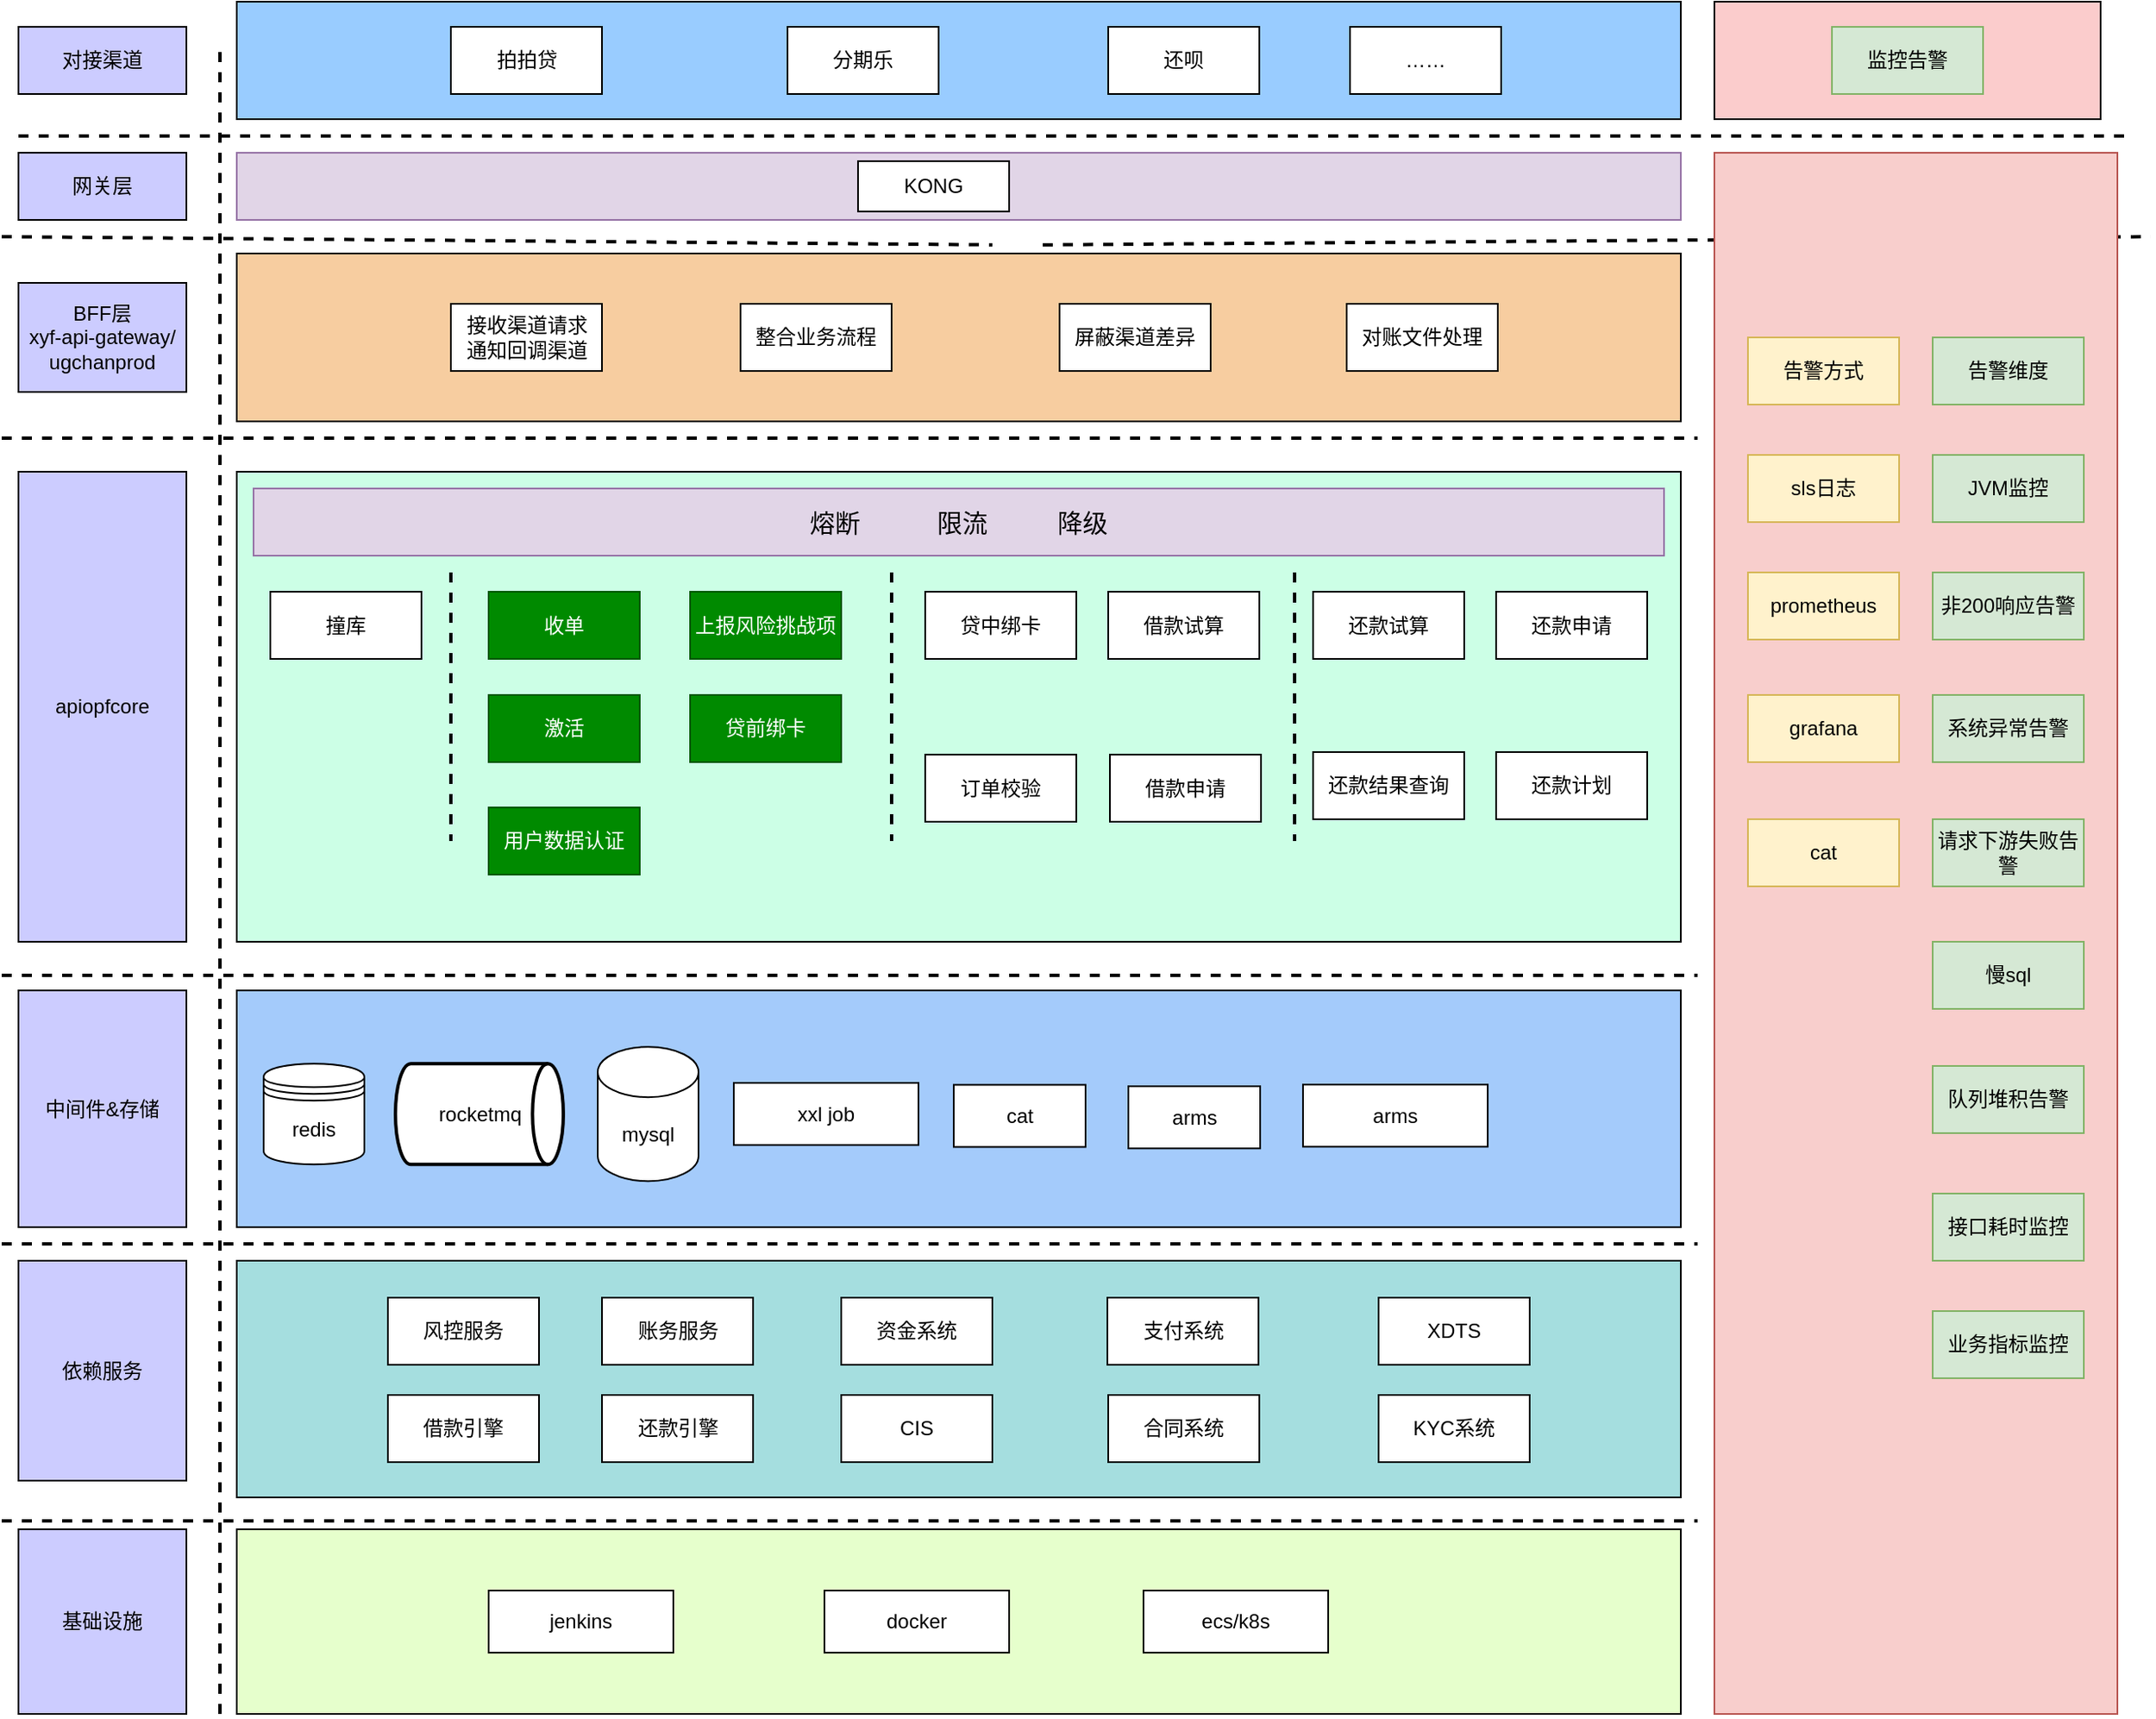 <mxfile version="25.0.3">
  <diagram name="第 1 页" id="qSHZ132XhwIVSCJFN-Bp">
    <mxGraphModel dx="2547" dy="1060" grid="1" gridSize="10" guides="1" tooltips="1" connect="1" arrows="1" fold="1" page="1" pageScale="1" pageWidth="827" pageHeight="1169" math="0" shadow="0">
      <root>
        <mxCell id="0" />
        <mxCell id="1" parent="0" />
        <mxCell id="1Qo5zKgvzGwFc_g5c8-L-1" value="" style="endArrow=none;dashed=1;html=1;rounded=0;strokeWidth=2;" edge="1" parent="1">
          <mxGeometry width="50" height="50" relative="1" as="geometry">
            <mxPoint x="-290" y="880" as="sourcePoint" />
            <mxPoint x="720" y="880" as="targetPoint" />
          </mxGeometry>
        </mxCell>
        <mxCell id="1Qo5zKgvzGwFc_g5c8-L-2" value="" style="rounded=0;whiteSpace=wrap;html=1;fillColor=#99CCFF;" vertex="1" parent="1">
          <mxGeometry x="-150" y="300" width="860" height="70" as="geometry" />
        </mxCell>
        <mxCell id="1Qo5zKgvzGwFc_g5c8-L-3" value="拍拍贷" style="rounded=0;whiteSpace=wrap;html=1;" vertex="1" parent="1">
          <mxGeometry x="-22.5" y="315" width="90" height="40" as="geometry" />
        </mxCell>
        <mxCell id="1Qo5zKgvzGwFc_g5c8-L-4" value="分期乐" style="rounded=0;whiteSpace=wrap;html=1;" vertex="1" parent="1">
          <mxGeometry x="178" y="315" width="90" height="40" as="geometry" />
        </mxCell>
        <mxCell id="1Qo5zKgvzGwFc_g5c8-L-5" value="" style="endArrow=none;dashed=1;html=1;rounded=0;strokeWidth=2;" edge="1" parent="1">
          <mxGeometry width="50" height="50" relative="1" as="geometry">
            <mxPoint x="330" y="444.889" as="sourcePoint" />
            <mxPoint x="990" y="440" as="targetPoint" />
          </mxGeometry>
        </mxCell>
        <mxCell id="1Qo5zKgvzGwFc_g5c8-L-6" value="" style="endArrow=none;dashed=1;html=1;rounded=0;strokeWidth=2;" edge="1" parent="1">
          <mxGeometry width="50" height="50" relative="1" as="geometry">
            <mxPoint x="-160" y="330" as="sourcePoint" />
            <mxPoint x="-160" y="1320" as="targetPoint" />
          </mxGeometry>
        </mxCell>
        <mxCell id="1Qo5zKgvzGwFc_g5c8-L-7" value="BFF层 &lt;br&gt;xyf-api-gateway/&lt;div&gt;ugchanprod&lt;/div&gt;" style="rounded=0;whiteSpace=wrap;html=1;fillColor=#CCCCFF;" vertex="1" parent="1">
          <mxGeometry x="-280" y="467.5" width="100" height="65" as="geometry" />
        </mxCell>
        <mxCell id="1Qo5zKgvzGwFc_g5c8-L-8" value="" style="rounded=0;whiteSpace=wrap;html=1;fillColor=#F7CDA0;" vertex="1" parent="1">
          <mxGeometry x="-150" y="450" width="860" height="100" as="geometry" />
        </mxCell>
        <mxCell id="1Qo5zKgvzGwFc_g5c8-L-9" value="" style="endArrow=none;dashed=1;html=1;rounded=0;strokeWidth=2;" edge="1" parent="1">
          <mxGeometry width="50" height="50" relative="1" as="geometry">
            <mxPoint x="-290" y="560" as="sourcePoint" />
            <mxPoint x="720" y="560" as="targetPoint" />
          </mxGeometry>
        </mxCell>
        <mxCell id="1Qo5zKgvzGwFc_g5c8-L-10" value="apiopfcore" style="rounded=0;whiteSpace=wrap;html=1;fillColor=#CCCCFF;" vertex="1" parent="1">
          <mxGeometry x="-280" y="580" width="100" height="280" as="geometry" />
        </mxCell>
        <mxCell id="1Qo5zKgvzGwFc_g5c8-L-11" value="" style="rounded=0;whiteSpace=wrap;html=1;fillColor=#FBCCCC;" vertex="1" parent="1">
          <mxGeometry x="730" y="300" width="230" height="70" as="geometry" />
        </mxCell>
        <mxCell id="1Qo5zKgvzGwFc_g5c8-L-12" value="监控告警" style="rounded=0;whiteSpace=wrap;html=1;fillColor=#d5e8d4;strokeColor=#82b366;" vertex="1" parent="1">
          <mxGeometry x="800" y="315" width="90" height="40" as="geometry" />
        </mxCell>
        <mxCell id="1Qo5zKgvzGwFc_g5c8-L-13" value="" style="rounded=0;whiteSpace=wrap;html=1;fillColor=#CCFFE6;" vertex="1" parent="1">
          <mxGeometry x="-150" y="580" width="860" height="280" as="geometry" />
        </mxCell>
        <mxCell id="1Qo5zKgvzGwFc_g5c8-L-14" value="" style="rounded=0;whiteSpace=wrap;html=1;fillColor=#f8cecc;strokeColor=#b85450;" vertex="1" parent="1">
          <mxGeometry x="730" y="390" width="240" height="930" as="geometry" />
        </mxCell>
        <mxCell id="1Qo5zKgvzGwFc_g5c8-L-15" value="收单" style="rounded=0;whiteSpace=wrap;html=1;fillColor=#008a00;strokeColor=#005700;fontColor=#ffffff;" vertex="1" parent="1">
          <mxGeometry y="651.5" width="90" height="40" as="geometry" />
        </mxCell>
        <mxCell id="1Qo5zKgvzGwFc_g5c8-L-16" value="上报风险挑战项" style="rounded=0;whiteSpace=wrap;html=1;fillColor=#008a00;strokeColor=#005700;fontColor=#ffffff;" vertex="1" parent="1">
          <mxGeometry x="120" y="651.5" width="90" height="40" as="geometry" />
        </mxCell>
        <mxCell id="1Qo5zKgvzGwFc_g5c8-L-17" value="激活" style="rounded=0;whiteSpace=wrap;html=1;fillColor=#008a00;strokeColor=#005700;fontColor=#ffffff;" vertex="1" parent="1">
          <mxGeometry y="713" width="90" height="40" as="geometry" />
        </mxCell>
        <mxCell id="1Qo5zKgvzGwFc_g5c8-L-18" value="贷前绑卡" style="rounded=0;whiteSpace=wrap;html=1;fillColor=#008a00;strokeColor=#005700;fontColor=#ffffff;" vertex="1" parent="1">
          <mxGeometry x="120" y="713" width="90" height="40" as="geometry" />
        </mxCell>
        <mxCell id="1Qo5zKgvzGwFc_g5c8-L-19" value="sls日志" style="rounded=0;whiteSpace=wrap;html=1;fillColor=#fff2cc;strokeColor=#d6b656;" vertex="1" parent="1">
          <mxGeometry x="750" y="570" width="90" height="40" as="geometry" />
        </mxCell>
        <mxCell id="1Qo5zKgvzGwFc_g5c8-L-20" value="非200响应告警" style="rounded=0;whiteSpace=wrap;html=1;fillColor=#d5e8d4;strokeColor=#82b366;" vertex="1" parent="1">
          <mxGeometry x="860" y="640" width="90" height="40" as="geometry" />
        </mxCell>
        <mxCell id="1Qo5zKgvzGwFc_g5c8-L-21" value="请求下游失败告警" style="rounded=0;whiteSpace=wrap;html=1;fillColor=#d5e8d4;strokeColor=#82b366;" vertex="1" parent="1">
          <mxGeometry x="860" y="787" width="90" height="40" as="geometry" />
        </mxCell>
        <mxCell id="1Qo5zKgvzGwFc_g5c8-L-22" value="prometheus" style="rounded=0;whiteSpace=wrap;html=1;fillColor=#fff2cc;strokeColor=#d6b656;" vertex="1" parent="1">
          <mxGeometry x="750" y="640" width="90" height="40" as="geometry" />
        </mxCell>
        <mxCell id="1Qo5zKgvzGwFc_g5c8-L-23" value="grafana" style="rounded=0;whiteSpace=wrap;html=1;fillColor=#fff2cc;strokeColor=#d6b656;" vertex="1" parent="1">
          <mxGeometry x="750" y="713" width="90" height="40" as="geometry" />
        </mxCell>
        <mxCell id="1Qo5zKgvzGwFc_g5c8-L-24" value="cat" style="rounded=0;whiteSpace=wrap;html=1;fillColor=#fff2cc;strokeColor=#d6b656;" vertex="1" parent="1">
          <mxGeometry x="750" y="787" width="90" height="40" as="geometry" />
        </mxCell>
        <mxCell id="1Qo5zKgvzGwFc_g5c8-L-25" value="慢sql" style="rounded=0;whiteSpace=wrap;html=1;fillColor=#d5e8d4;strokeColor=#82b366;" vertex="1" parent="1">
          <mxGeometry x="860" y="860" width="90" height="40" as="geometry" />
        </mxCell>
        <mxCell id="1Qo5zKgvzGwFc_g5c8-L-26" value="队列堆积告警" style="rounded=0;whiteSpace=wrap;html=1;fillColor=#d5e8d4;strokeColor=#82b366;" vertex="1" parent="1">
          <mxGeometry x="860" y="934" width="90" height="40" as="geometry" />
        </mxCell>
        <mxCell id="1Qo5zKgvzGwFc_g5c8-L-27" value="中间件&amp;amp;存储" style="rounded=0;whiteSpace=wrap;html=1;fillColor=#CCCCFF;" vertex="1" parent="1">
          <mxGeometry x="-280" y="889" width="100" height="141" as="geometry" />
        </mxCell>
        <mxCell id="1Qo5zKgvzGwFc_g5c8-L-28" value="" style="endArrow=none;dashed=1;html=1;rounded=0;strokeWidth=2;" edge="1" parent="1">
          <mxGeometry width="50" height="50" relative="1" as="geometry">
            <mxPoint x="-290" y="1040" as="sourcePoint" />
            <mxPoint x="720" y="1040" as="targetPoint" />
          </mxGeometry>
        </mxCell>
        <mxCell id="1Qo5zKgvzGwFc_g5c8-L-29" value="" style="rounded=0;whiteSpace=wrap;html=1;fillColor=#A4CBFB;" vertex="1" parent="1">
          <mxGeometry x="-150" y="889" width="860" height="141" as="geometry" />
        </mxCell>
        <mxCell id="1Qo5zKgvzGwFc_g5c8-L-30" value="依赖服务" style="rounded=0;whiteSpace=wrap;html=1;fillColor=#CCCCFF;" vertex="1" parent="1">
          <mxGeometry x="-280" y="1050" width="100" height="131" as="geometry" />
        </mxCell>
        <mxCell id="1Qo5zKgvzGwFc_g5c8-L-31" value="" style="rounded=0;whiteSpace=wrap;html=1;fillColor=#A5DEDF;" vertex="1" parent="1">
          <mxGeometry x="-150" y="1050" width="860" height="141" as="geometry" />
        </mxCell>
        <mxCell id="1Qo5zKgvzGwFc_g5c8-L-32" value="mysql" style="shape=cylinder3;whiteSpace=wrap;html=1;boundedLbl=1;backgroundOutline=1;size=15;" vertex="1" parent="1">
          <mxGeometry x="65" y="922.6" width="60" height="80" as="geometry" />
        </mxCell>
        <mxCell id="1Qo5zKgvzGwFc_g5c8-L-33" value="" style="endArrow=none;dashed=1;html=1;rounded=0;strokeWidth=2;" edge="1" parent="1">
          <mxGeometry width="50" height="50" relative="1" as="geometry">
            <mxPoint x="-290" y="1205" as="sourcePoint" />
            <mxPoint x="720" y="1205" as="targetPoint" />
          </mxGeometry>
        </mxCell>
        <mxCell id="1Qo5zKgvzGwFc_g5c8-L-34" value="基础设施" style="rounded=0;whiteSpace=wrap;html=1;fillColor=#CCCCFF;" vertex="1" parent="1">
          <mxGeometry x="-280" y="1210" width="100" height="110" as="geometry" />
        </mxCell>
        <mxCell id="1Qo5zKgvzGwFc_g5c8-L-35" value="" style="rounded=0;whiteSpace=wrap;html=1;fillColor=#E6FFCC;" vertex="1" parent="1">
          <mxGeometry x="-150" y="1210" width="860" height="110" as="geometry" />
        </mxCell>
        <mxCell id="1Qo5zKgvzGwFc_g5c8-L-36" value="jenkins" style="rounded=0;whiteSpace=wrap;html=1;" vertex="1" parent="1">
          <mxGeometry y="1246.5" width="110" height="37" as="geometry" />
        </mxCell>
        <mxCell id="1Qo5zKgvzGwFc_g5c8-L-37" value="ecs/k8s" style="rounded=0;whiteSpace=wrap;html=1;" vertex="1" parent="1">
          <mxGeometry x="390" y="1246.5" width="110" height="37" as="geometry" />
        </mxCell>
        <mxCell id="1Qo5zKgvzGwFc_g5c8-L-38" value="贷中绑卡" style="rounded=0;whiteSpace=wrap;html=1;" vertex="1" parent="1">
          <mxGeometry x="260" y="651.5" width="90" height="40" as="geometry" />
        </mxCell>
        <mxCell id="1Qo5zKgvzGwFc_g5c8-L-39" value="接口耗时监控" style="rounded=0;whiteSpace=wrap;html=1;fillColor=#d5e8d4;strokeColor=#82b366;" vertex="1" parent="1">
          <mxGeometry x="860" y="1010" width="90" height="40" as="geometry" />
        </mxCell>
        <mxCell id="1Qo5zKgvzGwFc_g5c8-L-40" value="系统异常告警" style="rounded=0;whiteSpace=wrap;html=1;fillColor=#d5e8d4;strokeColor=#82b366;" vertex="1" parent="1">
          <mxGeometry x="860" y="713" width="90" height="40" as="geometry" />
        </mxCell>
        <mxCell id="1Qo5zKgvzGwFc_g5c8-L-41" value="redis" style="shape=datastore;whiteSpace=wrap;html=1;" vertex="1" parent="1">
          <mxGeometry x="-134" y="932.6" width="60" height="60" as="geometry" />
        </mxCell>
        <mxCell id="1Qo5zKgvzGwFc_g5c8-L-42" value="风控服务" style="rounded=0;whiteSpace=wrap;html=1;" vertex="1" parent="1">
          <mxGeometry x="-60" y="1072" width="90" height="40" as="geometry" />
        </mxCell>
        <mxCell id="1Qo5zKgvzGwFc_g5c8-L-43" value="资金系统" style="rounded=0;whiteSpace=wrap;html=1;" vertex="1" parent="1">
          <mxGeometry x="210" y="1072" width="90" height="40" as="geometry" />
        </mxCell>
        <mxCell id="1Qo5zKgvzGwFc_g5c8-L-44" value="支付系统" style="rounded=0;whiteSpace=wrap;html=1;" vertex="1" parent="1">
          <mxGeometry x="368.5" y="1072" width="90" height="40" as="geometry" />
        </mxCell>
        <mxCell id="1Qo5zKgvzGwFc_g5c8-L-45" value="XDTS" style="rounded=0;whiteSpace=wrap;html=1;" vertex="1" parent="1">
          <mxGeometry x="530" y="1072" width="90" height="40" as="geometry" />
        </mxCell>
        <mxCell id="1Qo5zKgvzGwFc_g5c8-L-46" value="借款引擎" style="rounded=0;whiteSpace=wrap;html=1;" vertex="1" parent="1">
          <mxGeometry x="-60" y="1130" width="90" height="40" as="geometry" />
        </mxCell>
        <mxCell id="1Qo5zKgvzGwFc_g5c8-L-47" value="账务服务" style="rounded=0;whiteSpace=wrap;html=1;" vertex="1" parent="1">
          <mxGeometry x="67.5" y="1072" width="90" height="40" as="geometry" />
        </mxCell>
        <mxCell id="1Qo5zKgvzGwFc_g5c8-L-48" value="还款引擎" style="rounded=0;whiteSpace=wrap;html=1;" vertex="1" parent="1">
          <mxGeometry x="67.5" y="1130" width="90" height="40" as="geometry" />
        </mxCell>
        <mxCell id="1Qo5zKgvzGwFc_g5c8-L-49" value="业务指标监控" style="rounded=0;whiteSpace=wrap;html=1;fillColor=#d5e8d4;strokeColor=#82b366;" vertex="1" parent="1">
          <mxGeometry x="860" y="1080" width="90" height="40" as="geometry" />
        </mxCell>
        <mxCell id="1Qo5zKgvzGwFc_g5c8-L-50" value="JVM监控" style="rounded=0;whiteSpace=wrap;html=1;fillColor=#d5e8d4;strokeColor=#82b366;" vertex="1" parent="1">
          <mxGeometry x="860" y="570" width="90" height="40" as="geometry" />
        </mxCell>
        <mxCell id="1Qo5zKgvzGwFc_g5c8-L-51" value="对接渠道" style="rounded=0;whiteSpace=wrap;html=1;fillColor=#CCCCFF;" vertex="1" parent="1">
          <mxGeometry x="-280" y="315" width="100" height="40" as="geometry" />
        </mxCell>
        <mxCell id="1Qo5zKgvzGwFc_g5c8-L-52" value="告警方式" style="rounded=0;whiteSpace=wrap;html=1;fillColor=#fff2cc;strokeColor=#d6b656;" vertex="1" parent="1">
          <mxGeometry x="750" y="500" width="90" height="40" as="geometry" />
        </mxCell>
        <mxCell id="1Qo5zKgvzGwFc_g5c8-L-53" value="告警维度" style="rounded=0;whiteSpace=wrap;html=1;fillColor=#d5e8d4;strokeColor=#82b366;" vertex="1" parent="1">
          <mxGeometry x="860" y="500" width="90" height="40" as="geometry" />
        </mxCell>
        <mxCell id="1Qo5zKgvzGwFc_g5c8-L-54" value="还呗" style="rounded=0;whiteSpace=wrap;html=1;" vertex="1" parent="1">
          <mxGeometry x="369" y="315" width="90" height="40" as="geometry" />
        </mxCell>
        <mxCell id="1Qo5zKgvzGwFc_g5c8-L-55" value="……" style="rounded=0;whiteSpace=wrap;html=1;" vertex="1" parent="1">
          <mxGeometry x="513" y="315" width="90" height="40" as="geometry" />
        </mxCell>
        <mxCell id="1Qo5zKgvzGwFc_g5c8-L-56" value="接收渠道请求&lt;br&gt;通知回调渠道" style="rounded=0;whiteSpace=wrap;html=1;" vertex="1" parent="1">
          <mxGeometry x="-22.5" y="480" width="90" height="40" as="geometry" />
        </mxCell>
        <mxCell id="1Qo5zKgvzGwFc_g5c8-L-57" value="整合业务流程" style="rounded=0;whiteSpace=wrap;html=1;" vertex="1" parent="1">
          <mxGeometry x="150" y="480" width="90" height="40" as="geometry" />
        </mxCell>
        <mxCell id="1Qo5zKgvzGwFc_g5c8-L-58" value="屏蔽渠道差异" style="rounded=0;whiteSpace=wrap;html=1;" vertex="1" parent="1">
          <mxGeometry x="340" y="480" width="90" height="40" as="geometry" />
        </mxCell>
        <mxCell id="1Qo5zKgvzGwFc_g5c8-L-59" value="对账文件处理" style="rounded=0;whiteSpace=wrap;html=1;" vertex="1" parent="1">
          <mxGeometry x="511" y="480" width="90" height="40" as="geometry" />
        </mxCell>
        <mxCell id="1Qo5zKgvzGwFc_g5c8-L-60" value="xxl job" style="rounded=0;whiteSpace=wrap;html=1;" vertex="1" parent="1">
          <mxGeometry x="146" y="944.1" width="110" height="37" as="geometry" />
        </mxCell>
        <mxCell id="1Qo5zKgvzGwFc_g5c8-L-61" value="rocketmq" style="strokeWidth=2;html=1;shape=mxgraph.flowchart.direct_data;whiteSpace=wrap;" vertex="1" parent="1">
          <mxGeometry x="-55.5" y="932.6" width="100" height="60" as="geometry" />
        </mxCell>
        <mxCell id="1Qo5zKgvzGwFc_g5c8-L-62" value="CIS" style="rounded=0;whiteSpace=wrap;html=1;" vertex="1" parent="1">
          <mxGeometry x="210" y="1130" width="90" height="40" as="geometry" />
        </mxCell>
        <mxCell id="1Qo5zKgvzGwFc_g5c8-L-63" value="合同系统" style="rounded=0;whiteSpace=wrap;html=1;" vertex="1" parent="1">
          <mxGeometry x="369" y="1130" width="90" height="40" as="geometry" />
        </mxCell>
        <mxCell id="1Qo5zKgvzGwFc_g5c8-L-64" value="KYC系统" style="rounded=0;whiteSpace=wrap;html=1;" vertex="1" parent="1">
          <mxGeometry x="530" y="1130" width="90" height="40" as="geometry" />
        </mxCell>
        <mxCell id="1Qo5zKgvzGwFc_g5c8-L-65" value="订单校验" style="rounded=0;whiteSpace=wrap;html=1;" vertex="1" parent="1">
          <mxGeometry x="260" y="748.5" width="90" height="40" as="geometry" />
        </mxCell>
        <mxCell id="1Qo5zKgvzGwFc_g5c8-L-66" value="借款试算" style="rounded=0;whiteSpace=wrap;html=1;" vertex="1" parent="1">
          <mxGeometry x="369" y="651.5" width="90" height="40" as="geometry" />
        </mxCell>
        <mxCell id="1Qo5zKgvzGwFc_g5c8-L-67" value="还款申请" style="rounded=0;whiteSpace=wrap;html=1;" vertex="1" parent="1">
          <mxGeometry x="600" y="651.5" width="90" height="40" as="geometry" />
        </mxCell>
        <mxCell id="1Qo5zKgvzGwFc_g5c8-L-68" value="还款计划" style="rounded=0;whiteSpace=wrap;html=1;" vertex="1" parent="1">
          <mxGeometry x="600" y="747" width="90" height="40" as="geometry" />
        </mxCell>
        <mxCell id="1Qo5zKgvzGwFc_g5c8-L-69" value="撞库" style="rounded=0;whiteSpace=wrap;html=1;" vertex="1" parent="1">
          <mxGeometry x="-130" y="651.5" width="90" height="40" as="geometry" />
        </mxCell>
        <mxCell id="1Qo5zKgvzGwFc_g5c8-L-70" value="借款申请" style="rounded=0;whiteSpace=wrap;html=1;" vertex="1" parent="1">
          <mxGeometry x="370" y="748.5" width="90" height="40" as="geometry" />
        </mxCell>
        <mxCell id="1Qo5zKgvzGwFc_g5c8-L-71" value="还款试算" style="rounded=0;whiteSpace=wrap;html=1;" vertex="1" parent="1">
          <mxGeometry x="491" y="651.5" width="90" height="40" as="geometry" />
        </mxCell>
        <mxCell id="1Qo5zKgvzGwFc_g5c8-L-72" value="" style="endArrow=none;dashed=1;html=1;rounded=0;strokeWidth=2;" edge="1" parent="1">
          <mxGeometry width="50" height="50" relative="1" as="geometry">
            <mxPoint x="-22.5" y="640" as="sourcePoint" />
            <mxPoint x="-22.5" y="800" as="targetPoint" />
          </mxGeometry>
        </mxCell>
        <mxCell id="1Qo5zKgvzGwFc_g5c8-L-73" value="" style="endArrow=none;dashed=1;html=1;rounded=0;strokeWidth=2;" edge="1" parent="1">
          <mxGeometry width="50" height="50" relative="1" as="geometry">
            <mxPoint x="240" y="640" as="sourcePoint" />
            <mxPoint x="240" y="800" as="targetPoint" />
          </mxGeometry>
        </mxCell>
        <mxCell id="1Qo5zKgvzGwFc_g5c8-L-74" value="" style="endArrow=none;dashed=1;html=1;rounded=0;strokeWidth=2;" edge="1" parent="1">
          <mxGeometry width="50" height="50" relative="1" as="geometry">
            <mxPoint x="480" y="640" as="sourcePoint" />
            <mxPoint x="480" y="800" as="targetPoint" />
          </mxGeometry>
        </mxCell>
        <mxCell id="1Qo5zKgvzGwFc_g5c8-L-75" value="" style="endArrow=none;dashed=1;html=1;rounded=0;strokeWidth=2;" edge="1" parent="1">
          <mxGeometry width="50" height="50" relative="1" as="geometry">
            <mxPoint x="-290" y="440" as="sourcePoint" />
            <mxPoint x="300" y="444.876" as="targetPoint" />
          </mxGeometry>
        </mxCell>
        <mxCell id="1Qo5zKgvzGwFc_g5c8-L-76" value="" style="shape=image;verticalLabelPosition=bottom;labelBackgroundColor=default;verticalAlign=top;aspect=fixed;imageAspect=0;image=https://miro.medium.com/v2/resize:fit:800/1*XE0ObomSZ6cwRHKNZ751Vg.png;" vertex="1" parent="1">
          <mxGeometry x="610" y="946.35" width="100" height="34.75" as="geometry" />
        </mxCell>
        <mxCell id="1Qo5zKgvzGwFc_g5c8-L-77" value="" style="endArrow=none;dashed=1;html=1;rounded=0;strokeWidth=2;" edge="1" parent="1">
          <mxGeometry width="50" height="50" relative="1" as="geometry">
            <mxPoint x="-280" y="380" as="sourcePoint" />
            <mxPoint x="980" y="380" as="targetPoint" />
          </mxGeometry>
        </mxCell>
        <mxCell id="1Qo5zKgvzGwFc_g5c8-L-78" value="" style="rounded=0;whiteSpace=wrap;html=1;fillColor=#e1d5e7;strokeColor=#9673a6;" vertex="1" parent="1">
          <mxGeometry x="-150" y="390" width="860" height="40" as="geometry" />
        </mxCell>
        <mxCell id="1Qo5zKgvzGwFc_g5c8-L-79" value="网关层" style="rounded=0;whiteSpace=wrap;html=1;fillColor=#CCCCFF;" vertex="1" parent="1">
          <mxGeometry x="-280" y="390" width="100" height="40" as="geometry" />
        </mxCell>
        <mxCell id="1Qo5zKgvzGwFc_g5c8-L-80" value="KONG" style="rounded=0;whiteSpace=wrap;html=1;" vertex="1" parent="1">
          <mxGeometry x="220" y="395" width="90" height="30" as="geometry" />
        </mxCell>
        <mxCell id="1Qo5zKgvzGwFc_g5c8-L-81" value="还款结果查询" style="rounded=0;whiteSpace=wrap;html=1;" vertex="1" parent="1">
          <mxGeometry x="491" y="747" width="90" height="40" as="geometry" />
        </mxCell>
        <mxCell id="1Qo5zKgvzGwFc_g5c8-L-82" value="熔断&amp;nbsp; &amp;nbsp; &amp;nbsp; &amp;nbsp; &amp;nbsp; &amp;nbsp;限流&amp;nbsp; &amp;nbsp; &amp;nbsp; &amp;nbsp; &amp;nbsp; 降级" style="rounded=0;whiteSpace=wrap;html=1;fillColor=#e1d5e7;strokeColor=#9673a6;fontSize=15;" vertex="1" parent="1">
          <mxGeometry x="-140" y="590" width="840" height="40" as="geometry" />
        </mxCell>
        <mxCell id="1Qo5zKgvzGwFc_g5c8-L-83" value="用户数据认证" style="rounded=0;whiteSpace=wrap;html=1;fillColor=#008a00;strokeColor=#005700;fontColor=#ffffff;" vertex="1" parent="1">
          <mxGeometry y="780" width="90" height="40" as="geometry" />
        </mxCell>
        <mxCell id="1Qo5zKgvzGwFc_g5c8-L-84" value="docker" style="rounded=0;whiteSpace=wrap;html=1;" vertex="1" parent="1">
          <mxGeometry x="200" y="1246.5" width="110" height="37" as="geometry" />
        </mxCell>
        <mxCell id="1Qo5zKgvzGwFc_g5c8-L-85" value="arms" style="rounded=0;whiteSpace=wrap;html=1;" vertex="1" parent="1">
          <mxGeometry x="485" y="945.1" width="110" height="37" as="geometry" />
        </mxCell>
        <mxCell id="1Qo5zKgvzGwFc_g5c8-L-86" value="arms" style="rounded=0;whiteSpace=wrap;html=1;" vertex="1" parent="1">
          <mxGeometry x="381" y="946.1" width="78.5" height="37" as="geometry" />
        </mxCell>
        <mxCell id="1Qo5zKgvzGwFc_g5c8-L-87" value="cat" style="rounded=0;whiteSpace=wrap;html=1;" vertex="1" parent="1">
          <mxGeometry x="277" y="945.23" width="78.5" height="37" as="geometry" />
        </mxCell>
      </root>
    </mxGraphModel>
  </diagram>
</mxfile>

